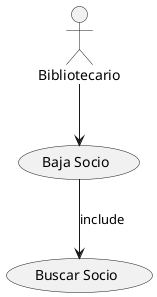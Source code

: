 @startuml
actor Bibliotecario


  Bibliotecario --> (Baja Socio)
  (Baja Socio) --> (Buscar Socio) : include



@enduml